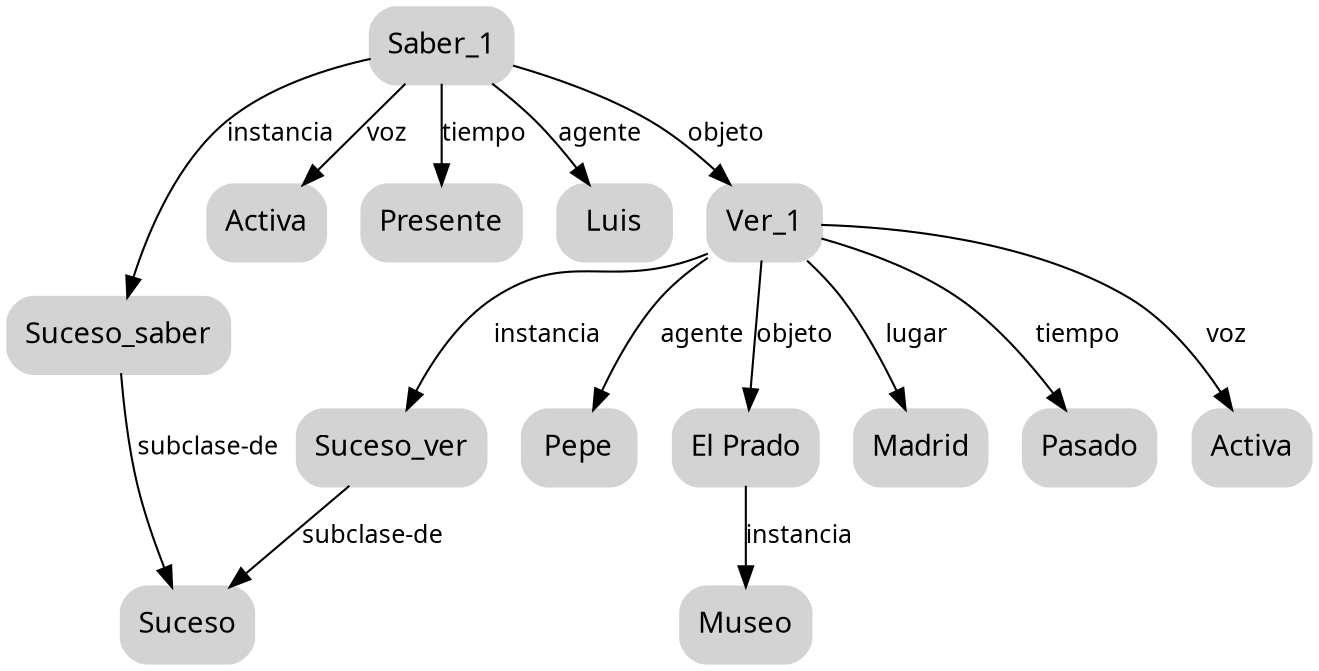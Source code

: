 digraph ejemplo {
node  [style="rounded,filled,bold", shape=box, fontname="Nimbus", color="lightgray"];
edge  [fontname="Nimbus" weight=2, fontsize=12]

A -> B [ label = "instancia" ];
B -> C [ label = "subclase-de"]
A -> D [ label = "voz"];
A -> E [ label = "tiempo"];
A -> F [ label = "agente"];

H -> G [ label = "instancia"];
G -> C [ label = "subclase-de"];
H -> I [ label = "agente"];
H -> J [ label = "objeto"];
J -> K [ label = "instancia"];
H -> L [ label = "lugar"];
H -> M [ label = "tiempo"];
H -> N [ label = "voz"];
A -> H [ label = "objeto"];

A [label="Saber_1"];
B [label="Suceso_saber"];
C [label="Suceso"];
D [label="Activa"];
E [label="Presente"];
F [label="Luis"];

G [label="Suceso_ver"];
H [label="Ver_1"];
I [label="Pepe"];
J [label="El Prado"];
K [label="Museo"];
L [label="Madrid"];
M [label="Pasado"];
N [label="Activa"];
}